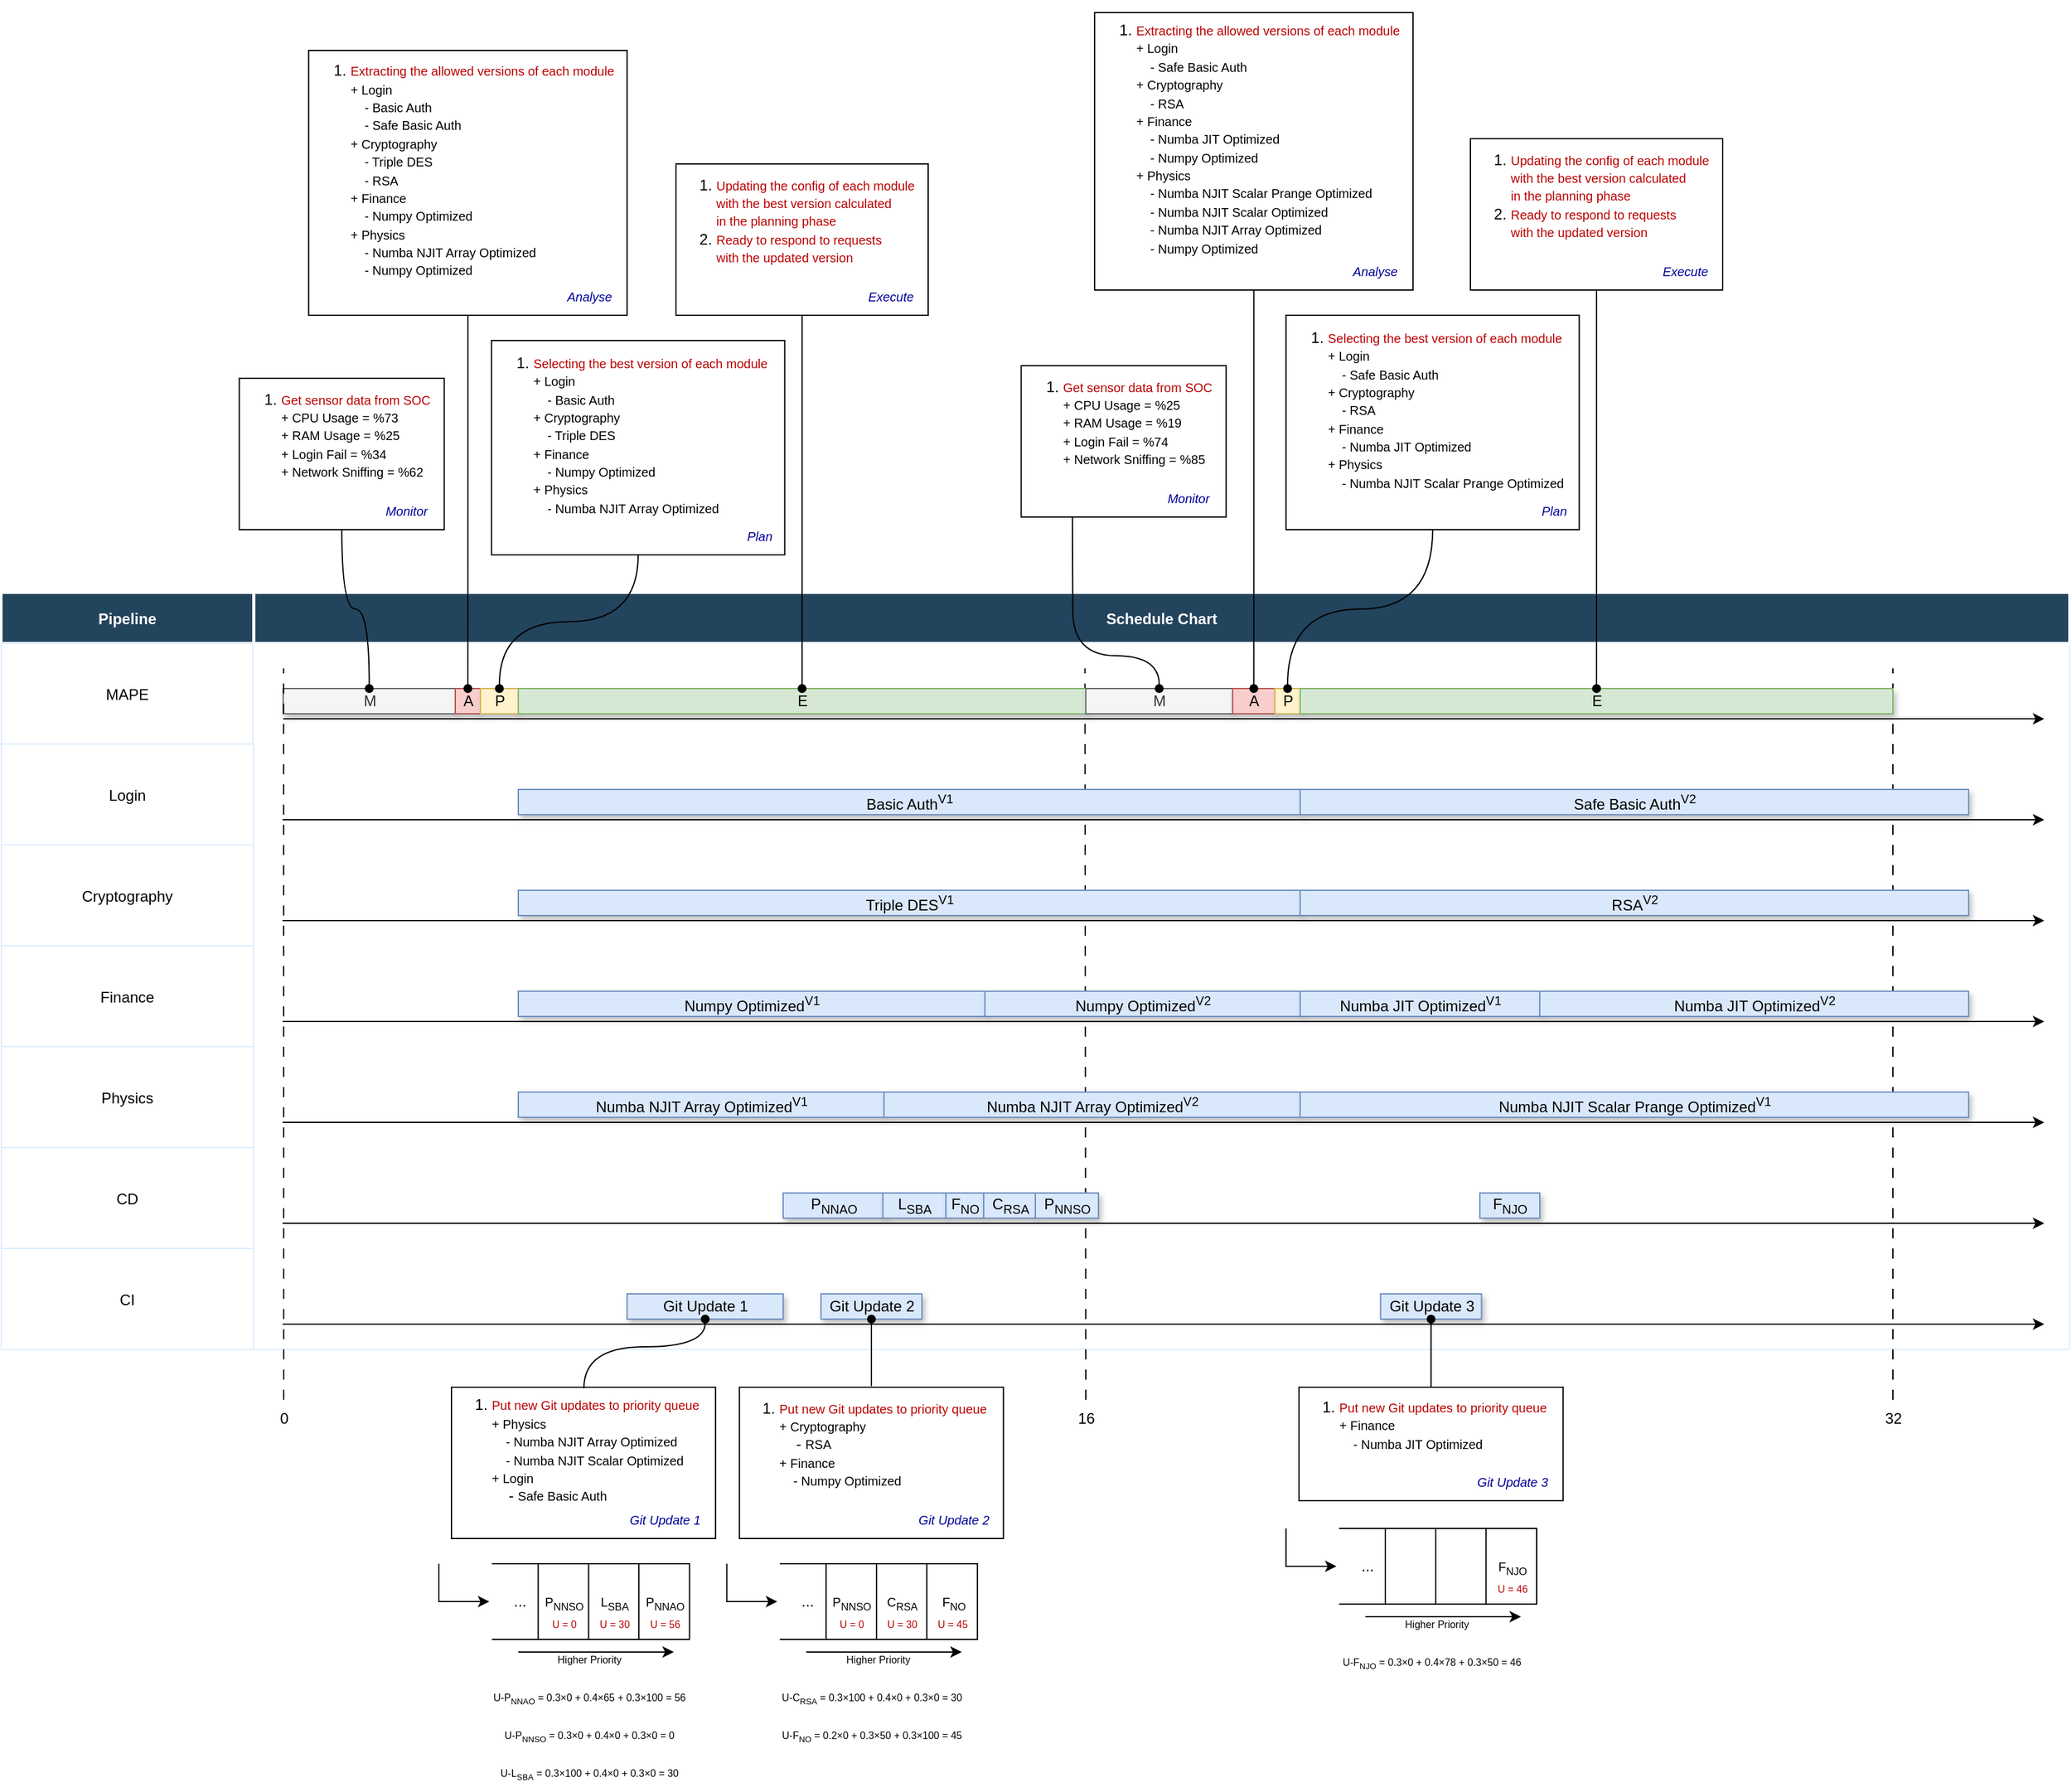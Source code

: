 <mxfile version="26.0.5">
  <diagram name="Page-1" id="WAwnW2iUXq9Dt1IIiqUG">
    <mxGraphModel dx="2359" dy="804" grid="1" gridSize="10" guides="1" tooltips="1" connect="1" arrows="1" fold="1" page="1" pageScale="1" pageWidth="850" pageHeight="1100" math="0" shadow="0">
      <root>
        <mxCell id="0" />
        <mxCell id="1" parent="0" />
        <mxCell id="BZpjL1oOdw-9vf9fY1qN-2" value="Pipeline" style="fillColor=#23445D;strokeColor=#FFFFFF;strokeWidth=2;fontColor=#FFFFFF;fontStyle=1" parent="1" vertex="1">
          <mxGeometry x="-200" y="920" width="200" height="40" as="geometry" />
        </mxCell>
        <mxCell id="BZpjL1oOdw-9vf9fY1qN-4" value="MAPE" style="align=center;strokeColor=#DEEDFF" parent="1" vertex="1">
          <mxGeometry x="-200" y="960" width="200" height="80" as="geometry" />
        </mxCell>
        <mxCell id="BZpjL1oOdw-9vf9fY1qN-19" value="" style="align=center;strokeColor=#DEEDFF" parent="1" vertex="1">
          <mxGeometry x="-0.5" y="960" width="1440.5" height="560" as="geometry" />
        </mxCell>
        <mxCell id="BZpjL1oOdw-9vf9fY1qN-21" value="" style="edgeStyle=none;orthogonalLoop=1;jettySize=auto;html=1;rounded=0;" parent="1" edge="1">
          <mxGeometry width="100" relative="1" as="geometry">
            <mxPoint x="23.57" y="1020" as="sourcePoint" />
            <mxPoint x="1420" y="1020" as="targetPoint" />
            <Array as="points" />
          </mxGeometry>
        </mxCell>
        <mxCell id="BZpjL1oOdw-9vf9fY1qN-22" value="M" style="align=center;strokeColor=#666666;html=1;fillColor=#f5f5f5;shadow=1;fontColor=#333333;" parent="1" vertex="1">
          <mxGeometry x="23.57" y="996" width="136.43" height="20" as="geometry" />
        </mxCell>
        <mxCell id="BZpjL1oOdw-9vf9fY1qN-49" value="Schedule Chart" style="fillColor=#23445D;strokeColor=#FFFFFF;strokeWidth=2;fontColor=#FFFFFF;fontStyle=1" parent="1" vertex="1">
          <mxGeometry x="0.5" y="920" width="1439.5" height="40" as="geometry" />
        </mxCell>
        <mxCell id="BZpjL1oOdw-9vf9fY1qN-57" value="Login" style="align=center;strokeColor=#DEEDFF" parent="1" vertex="1">
          <mxGeometry x="-200" y="1040" width="200" height="80" as="geometry" />
        </mxCell>
        <mxCell id="BZpjL1oOdw-9vf9fY1qN-58" value="" style="edgeStyle=none;orthogonalLoop=1;jettySize=auto;html=1;rounded=0;" parent="1" edge="1">
          <mxGeometry width="100" relative="1" as="geometry">
            <mxPoint x="23.07" y="1100" as="sourcePoint" />
            <mxPoint x="1420" y="1100" as="targetPoint" />
            <Array as="points" />
          </mxGeometry>
        </mxCell>
        <mxCell id="BZpjL1oOdw-9vf9fY1qN-61" value="Cryptography" style="align=center;strokeColor=#DEEDFF" parent="1" vertex="1">
          <mxGeometry x="-200" y="1120" width="200" height="80" as="geometry" />
        </mxCell>
        <mxCell id="BZpjL1oOdw-9vf9fY1qN-62" value="" style="edgeStyle=none;orthogonalLoop=1;jettySize=auto;html=1;rounded=0;" parent="1" edge="1">
          <mxGeometry width="100" relative="1" as="geometry">
            <mxPoint x="23.07" y="1180" as="sourcePoint" />
            <mxPoint x="1420" y="1180" as="targetPoint" />
            <Array as="points" />
          </mxGeometry>
        </mxCell>
        <mxCell id="BZpjL1oOdw-9vf9fY1qN-65" value="Finance" style="align=center;strokeColor=#DEEDFF" parent="1" vertex="1">
          <mxGeometry x="-200" y="1200" width="200" height="80" as="geometry" />
        </mxCell>
        <mxCell id="BZpjL1oOdw-9vf9fY1qN-66" value="" style="edgeStyle=none;orthogonalLoop=1;jettySize=auto;html=1;rounded=0;" parent="1" edge="1">
          <mxGeometry width="100" relative="1" as="geometry">
            <mxPoint x="23.07" y="1260" as="sourcePoint" />
            <mxPoint x="1420" y="1260" as="targetPoint" />
            <Array as="points" />
          </mxGeometry>
        </mxCell>
        <mxCell id="BZpjL1oOdw-9vf9fY1qN-69" value="Physics" style="align=center;strokeColor=#DEEDFF" parent="1" vertex="1">
          <mxGeometry x="-200" y="1280" width="200" height="80" as="geometry" />
        </mxCell>
        <mxCell id="BZpjL1oOdw-9vf9fY1qN-70" value="" style="edgeStyle=none;orthogonalLoop=1;jettySize=auto;html=1;rounded=0;" parent="1" edge="1">
          <mxGeometry width="100" relative="1" as="geometry">
            <mxPoint x="23.07" y="1340" as="sourcePoint" />
            <mxPoint x="1420" y="1340" as="targetPoint" />
            <Array as="points" />
          </mxGeometry>
        </mxCell>
        <mxCell id="BZpjL1oOdw-9vf9fY1qN-73" value="" style="edgeStyle=none;orthogonalLoop=1;jettySize=auto;html=1;rounded=0;endArrow=none;endFill=0;dashed=1;dashPattern=8 8;" parent="1" edge="1">
          <mxGeometry width="100" relative="1" as="geometry">
            <mxPoint x="1300" y="1560" as="sourcePoint" />
            <mxPoint x="1300" y="980" as="targetPoint" />
            <Array as="points" />
          </mxGeometry>
        </mxCell>
        <mxCell id="BZpjL1oOdw-9vf9fY1qN-74" value="" style="edgeStyle=none;orthogonalLoop=1;jettySize=auto;html=1;rounded=0;endArrow=none;endFill=0;dashed=1;dashPattern=8 8;" parent="1" edge="1">
          <mxGeometry width="100" relative="1" as="geometry">
            <mxPoint x="660" y="1560" as="sourcePoint" />
            <mxPoint x="659.29" y="980" as="targetPoint" />
            <Array as="points" />
          </mxGeometry>
        </mxCell>
        <mxCell id="BZpjL1oOdw-9vf9fY1qN-76" value="32" style="text;html=1;align=center;verticalAlign=middle;resizable=0;points=[];autosize=1;strokeColor=none;fillColor=none;" parent="1" vertex="1">
          <mxGeometry x="1280" y="1560" width="40" height="30" as="geometry" />
        </mxCell>
        <mxCell id="BZpjL1oOdw-9vf9fY1qN-78" value="A" style="align=center;strokeColor=#b85450;html=1;fillColor=#f8cecc;shadow=1;" parent="1" vertex="1">
          <mxGeometry x="160" y="996" width="20" height="20" as="geometry" />
        </mxCell>
        <mxCell id="BZpjL1oOdw-9vf9fY1qN-79" value="P" style="align=center;strokeColor=#d6b656;html=1;fillColor=#fff2cc;shadow=1;" parent="1" vertex="1">
          <mxGeometry x="180" y="996" width="30" height="20" as="geometry" />
        </mxCell>
        <mxCell id="BZpjL1oOdw-9vf9fY1qN-80" value="E" style="align=center;html=1;shadow=1;fillColor=#d5e8d4;strokeColor=#82b366;" parent="1" vertex="1">
          <mxGeometry x="210" y="996" width="450" height="20" as="geometry" />
        </mxCell>
        <mxCell id="BZpjL1oOdw-9vf9fY1qN-81" value="Basic Auth&lt;sup&gt;V1&lt;/sup&gt;" style="align=center;strokeColor=#6c8ebf;html=1;fillColor=#dae8fc;shadow=1;" parent="1" vertex="1">
          <mxGeometry x="210" y="1076" width="620" height="20" as="geometry" />
        </mxCell>
        <mxCell id="BZpjL1oOdw-9vf9fY1qN-82" value="M" style="align=center;strokeColor=#666666;html=1;fillColor=#f5f5f5;shadow=1;fontColor=#333333;gradientColor=none;" parent="1" vertex="1">
          <mxGeometry x="660" y="996" width="116.43" height="20" as="geometry" />
        </mxCell>
        <mxCell id="BZpjL1oOdw-9vf9fY1qN-84" value="A" style="align=center;strokeColor=#b85450;html=1;fillColor=#f8cecc;shadow=1;" parent="1" vertex="1">
          <mxGeometry x="776.43" y="996" width="33.57" height="20" as="geometry" />
        </mxCell>
        <mxCell id="BZpjL1oOdw-9vf9fY1qN-85" value="P" style="align=center;strokeColor=#d6b656;html=1;fillColor=#fff2cc;shadow=1;" parent="1" vertex="1">
          <mxGeometry x="810" y="996" width="20" height="20" as="geometry" />
        </mxCell>
        <mxCell id="BZpjL1oOdw-9vf9fY1qN-86" value="E" style="align=center;html=1;shadow=1;fillColor=#d5e8d4;strokeColor=#82b366;" parent="1" vertex="1">
          <mxGeometry x="830" y="996" width="470" height="20" as="geometry" />
        </mxCell>
        <mxCell id="BZpjL1oOdw-9vf9fY1qN-89" value="Safe Basic Auth&lt;sup&gt;V2&lt;/sup&gt;" style="align=center;strokeColor=#6c8ebf;html=1;fillColor=#dae8fc;shadow=1;" parent="1" vertex="1">
          <mxGeometry x="830" y="1076" width="530" height="20" as="geometry" />
        </mxCell>
        <mxCell id="BZpjL1oOdw-9vf9fY1qN-92" value="Triple DES&lt;sup&gt;V1&lt;/sup&gt;" style="align=center;strokeColor=#6c8ebf;html=1;fillColor=#dae8fc;shadow=1;" parent="1" vertex="1">
          <mxGeometry x="210" y="1156" width="620" height="20" as="geometry" />
        </mxCell>
        <mxCell id="BZpjL1oOdw-9vf9fY1qN-93" value="RSA&lt;sup&gt;V2&lt;/sup&gt;" style="align=center;strokeColor=#6c8ebf;html=1;fillColor=#dae8fc;shadow=1;" parent="1" vertex="1">
          <mxGeometry x="830" y="1156" width="530" height="20" as="geometry" />
        </mxCell>
        <mxCell id="BZpjL1oOdw-9vf9fY1qN-94" value="Numpy Optimized&lt;sup&gt;V1&lt;/sup&gt;" style="align=center;strokeColor=#6c8ebf;html=1;fillColor=#dae8fc;shadow=1;" parent="1" vertex="1">
          <mxGeometry x="210" y="1236" width="370" height="20" as="geometry" />
        </mxCell>
        <mxCell id="BZpjL1oOdw-9vf9fY1qN-96" value="Numba NJIT Array Optimized&lt;sup&gt;V1&lt;/sup&gt;" style="align=center;strokeColor=#6c8ebf;html=1;fillColor=#dae8fc;shadow=1;" parent="1" vertex="1">
          <mxGeometry x="210" y="1316" width="290" height="20" as="geometry" />
        </mxCell>
        <mxCell id="kqgfIq7UCHrtm2Ef_4QJ-14" style="edgeStyle=orthogonalEdgeStyle;rounded=0;orthogonalLoop=1;jettySize=auto;html=1;entryX=0.5;entryY=0;entryDx=0;entryDy=0;endArrow=oval;endFill=1;curved=1;" edge="1" parent="1" source="BZpjL1oOdw-9vf9fY1qN-155" target="BZpjL1oOdw-9vf9fY1qN-22">
          <mxGeometry relative="1" as="geometry" />
        </mxCell>
        <mxCell id="BZpjL1oOdw-9vf9fY1qN-155" value="" style="whiteSpace=wrap;html=1;" parent="1" vertex="1">
          <mxGeometry x="-11.25" y="750" width="162.5" height="120" as="geometry" />
        </mxCell>
        <mxCell id="BZpjL1oOdw-9vf9fY1qN-165" value="&lt;font color=&quot;#000099&quot; style=&quot;font-size: 10px;&quot;&gt;&lt;i style=&quot;&quot;&gt;Monitor&lt;/i&gt;&lt;/font&gt;" style="text;html=1;align=center;verticalAlign=middle;resizable=0;points=[];autosize=1;strokeColor=none;fillColor=none;" parent="1" vertex="1">
          <mxGeometry x="91.25" y="840" width="60" height="30" as="geometry" />
        </mxCell>
        <mxCell id="BZpjL1oOdw-9vf9fY1qN-175" value="&lt;ol&gt;&lt;li&gt;&lt;font style=&quot;font-size: 10px;&quot;&gt;&lt;span style=&quot;color: rgb(186, 0, 0); background-color: transparent;&quot;&gt;Get sensor data from SOC&lt;br&gt;&lt;/span&gt;+ CPU Usage = %73&lt;br&gt;+ RAM Usage = %25&lt;br&gt;+ Login Fail = %34&lt;br&gt;+ Network Sniffing = %62&lt;br&gt;&lt;/font&gt;&lt;/li&gt;&lt;/ol&gt;" style="text;html=1;align=left;verticalAlign=middle;resizable=0;points=[];autosize=1;strokeColor=none;fillColor=none;" parent="1" vertex="1">
          <mxGeometry x="-20" y="740" width="180" height="110" as="geometry" />
        </mxCell>
        <mxCell id="BZpjL1oOdw-9vf9fY1qN-200" style="edgeStyle=orthogonalEdgeStyle;rounded=0;orthogonalLoop=1;jettySize=auto;html=1;entryX=0.5;entryY=0;entryDx=0;entryDy=0;endArrow=oval;endFill=1;" parent="1" source="BZpjL1oOdw-9vf9fY1qN-176" target="BZpjL1oOdw-9vf9fY1qN-78" edge="1">
          <mxGeometry relative="1" as="geometry" />
        </mxCell>
        <mxCell id="BZpjL1oOdw-9vf9fY1qN-176" value="" style="whiteSpace=wrap;html=1;" parent="1" vertex="1">
          <mxGeometry x="43.75" y="490" width="252.5" height="210" as="geometry" />
        </mxCell>
        <mxCell id="BZpjL1oOdw-9vf9fY1qN-177" value="&lt;font color=&quot;#000099&quot; style=&quot;font-size: 10px;&quot;&gt;&lt;i style=&quot;&quot;&gt;Analyse&lt;/i&gt;&lt;/font&gt;" style="text;html=1;align=center;verticalAlign=middle;resizable=0;points=[];autosize=1;strokeColor=none;fillColor=none;" parent="1" vertex="1">
          <mxGeometry x="236.25" y="670" width="60" height="30" as="geometry" />
        </mxCell>
        <mxCell id="BZpjL1oOdw-9vf9fY1qN-178" value="&lt;ol&gt;&lt;li&gt;&lt;font style=&quot;font-size: 10px;&quot;&gt;&lt;span style=&quot;color: rgb(186, 0, 0); background-color: transparent;&quot;&gt;Extracting the allowed versions of each module&lt;br&gt;&lt;/span&gt;+ Login&lt;br&gt;&amp;nbsp; &amp;nbsp; - Basic Auth&lt;br&gt;&amp;nbsp; &amp;nbsp; - Safe Basic Auth&lt;br&gt;+ Cryptography&lt;br&gt;&amp;nbsp; &amp;nbsp; - Triple DES&lt;br&gt;&amp;nbsp; &amp;nbsp; - RSA&lt;br&gt;+ Finance&lt;br&gt;&amp;nbsp; &amp;nbsp; - Numpy Optimized&lt;br&gt;+ Physics&lt;br&gt;&amp;nbsp; &amp;nbsp; - Numba NJIT Array Optimized&lt;br&gt;&amp;nbsp; &amp;nbsp; - Numpy Optimized&lt;br&gt;&lt;/font&gt;&lt;/li&gt;&lt;/ol&gt;" style="text;html=1;align=left;verticalAlign=middle;resizable=0;points=[];autosize=1;strokeColor=none;fillColor=none;" parent="1" vertex="1">
          <mxGeometry x="35" y="480" width="270" height="210" as="geometry" />
        </mxCell>
        <mxCell id="BZpjL1oOdw-9vf9fY1qN-199" style="edgeStyle=orthogonalEdgeStyle;rounded=0;orthogonalLoop=1;jettySize=auto;html=1;entryX=0.5;entryY=0;entryDx=0;entryDy=0;curved=1;endArrow=oval;endFill=1;" parent="1" source="BZpjL1oOdw-9vf9fY1qN-181" target="BZpjL1oOdw-9vf9fY1qN-79" edge="1">
          <mxGeometry relative="1" as="geometry" />
        </mxCell>
        <mxCell id="BZpjL1oOdw-9vf9fY1qN-181" value="" style="whiteSpace=wrap;html=1;" parent="1" vertex="1">
          <mxGeometry x="188.75" y="720" width="232.5" height="170" as="geometry" />
        </mxCell>
        <mxCell id="BZpjL1oOdw-9vf9fY1qN-182" value="&lt;font color=&quot;#000099&quot; style=&quot;font-size: 10px;&quot;&gt;&lt;i style=&quot;&quot;&gt;Plan&lt;/i&gt;&lt;/font&gt;" style="text;html=1;align=center;verticalAlign=middle;resizable=0;points=[];autosize=1;strokeColor=none;fillColor=none;" parent="1" vertex="1">
          <mxGeometry x="381.25" y="860" width="40" height="30" as="geometry" />
        </mxCell>
        <mxCell id="BZpjL1oOdw-9vf9fY1qN-183" value="&lt;ol&gt;&lt;li&gt;&lt;font style=&quot;font-size: 10px;&quot;&gt;&lt;span style=&quot;color: rgb(186, 0, 0); background-color: transparent;&quot;&gt;Selecting the best version of each module&lt;br&gt;&lt;/span&gt;+ Login&lt;br&gt;&amp;nbsp; &amp;nbsp; - Basic Auth&lt;br&gt;+ Cryptography&lt;br&gt;&amp;nbsp; &amp;nbsp; - Triple DES&lt;br&gt;+ Finance&lt;br&gt;&amp;nbsp; &amp;nbsp; - Numpy Optimized&lt;br&gt;+ Physics&lt;br&gt;&amp;nbsp; &amp;nbsp; - Numba NJIT Array Optimized&lt;br&gt;&lt;/font&gt;&lt;/li&gt;&lt;/ol&gt;" style="text;html=1;align=left;verticalAlign=middle;resizable=0;points=[];autosize=1;strokeColor=none;fillColor=none;" parent="1" vertex="1">
          <mxGeometry x="180" y="710" width="250" height="170" as="geometry" />
        </mxCell>
        <mxCell id="BZpjL1oOdw-9vf9fY1qN-201" style="edgeStyle=orthogonalEdgeStyle;rounded=0;orthogonalLoop=1;jettySize=auto;html=1;entryX=0.5;entryY=0;entryDx=0;entryDy=0;endArrow=oval;endFill=1;" parent="1" source="BZpjL1oOdw-9vf9fY1qN-184" target="BZpjL1oOdw-9vf9fY1qN-80" edge="1">
          <mxGeometry relative="1" as="geometry" />
        </mxCell>
        <mxCell id="BZpjL1oOdw-9vf9fY1qN-184" value="" style="whiteSpace=wrap;html=1;" parent="1" vertex="1">
          <mxGeometry x="335" y="580" width="200" height="120" as="geometry" />
        </mxCell>
        <mxCell id="BZpjL1oOdw-9vf9fY1qN-185" value="&lt;font color=&quot;#000099&quot;&gt;&lt;span style=&quot;font-size: 10px;&quot;&gt;&lt;i&gt;Execute&lt;/i&gt;&lt;/span&gt;&lt;/font&gt;" style="text;html=1;align=center;verticalAlign=middle;resizable=0;points=[];autosize=1;strokeColor=none;fillColor=none;" parent="1" vertex="1">
          <mxGeometry x="474.5" y="670" width="60" height="30" as="geometry" />
        </mxCell>
        <mxCell id="BZpjL1oOdw-9vf9fY1qN-186" value="&lt;ol&gt;&lt;li&gt;&lt;font style=&quot;font-size: 10px;&quot;&gt;&lt;span style=&quot;color: rgb(186, 0, 0); background-color: transparent;&quot;&gt;Updating the config of each module &lt;br&gt;with the best version calculated &lt;br&gt;in the planning phase&lt;/span&gt;&lt;/font&gt;&lt;/li&gt;&lt;li&gt;&lt;font color=&quot;#ba0000&quot;&gt;&lt;span style=&quot;font-size: 10px;&quot;&gt;Ready to respond to requests&lt;br&gt;with the updated version&lt;/span&gt;&lt;/font&gt;&lt;br&gt;&lt;/li&gt;&lt;/ol&gt;" style="text;html=1;align=left;verticalAlign=middle;resizable=0;points=[];autosize=1;strokeColor=none;fillColor=none;" parent="1" vertex="1">
          <mxGeometry x="325" y="570" width="220" height="110" as="geometry" />
        </mxCell>
        <mxCell id="BZpjL1oOdw-9vf9fY1qN-224" style="edgeStyle=orthogonalEdgeStyle;rounded=0;orthogonalLoop=1;jettySize=auto;html=1;entryX=0.5;entryY=0;entryDx=0;entryDy=0;endArrow=oval;endFill=1;" parent="1" source="BZpjL1oOdw-9vf9fY1qN-205" target="BZpjL1oOdw-9vf9fY1qN-84" edge="1">
          <mxGeometry relative="1" as="geometry" />
        </mxCell>
        <mxCell id="BZpjL1oOdw-9vf9fY1qN-205" value="" style="whiteSpace=wrap;html=1;" parent="1" vertex="1">
          <mxGeometry x="666.96" y="460" width="252.5" height="220" as="geometry" />
        </mxCell>
        <mxCell id="BZpjL1oOdw-9vf9fY1qN-206" value="&lt;font color=&quot;#000099&quot; style=&quot;font-size: 10px;&quot;&gt;&lt;i style=&quot;&quot;&gt;Analyse&lt;/i&gt;&lt;/font&gt;" style="text;html=1;align=center;verticalAlign=middle;resizable=0;points=[];autosize=1;strokeColor=none;fillColor=none;" parent="1" vertex="1">
          <mxGeometry x="859.46" y="650" width="60" height="30" as="geometry" />
        </mxCell>
        <mxCell id="BZpjL1oOdw-9vf9fY1qN-207" value="&lt;ol&gt;&lt;li&gt;&lt;font style=&quot;font-size: 10px;&quot;&gt;&lt;span style=&quot;color: rgb(186, 0, 0); background-color: transparent;&quot;&gt;Extracting the allowed versions of each module&lt;br&gt;&lt;/span&gt;+ Login&lt;br&gt;&amp;nbsp; &amp;nbsp; - Safe Basic Auth&lt;br&gt;+ Cryptography&lt;br&gt;&amp;nbsp; &amp;nbsp; - RSA&lt;br&gt;+ Finance&lt;br&gt;&amp;nbsp; &amp;nbsp; -&amp;nbsp;Numba JIT Optimized&lt;br&gt;&amp;nbsp; &amp;nbsp; - Numpy Optimized&lt;br&gt;+ Physics&lt;br&gt;&amp;nbsp; &amp;nbsp; -&amp;nbsp;Numba NJIT Scalar Prange Optimized&lt;br&gt;&amp;nbsp; &amp;nbsp; -&amp;nbsp;Numba NJIT Scalar Optimized&lt;br&gt;&amp;nbsp; &amp;nbsp; - Numba NJIT Array Optimized&lt;br&gt;&amp;nbsp; &amp;nbsp; - Numpy Optimized&lt;br&gt;&lt;/font&gt;&lt;/li&gt;&lt;/ol&gt;" style="text;html=1;align=left;verticalAlign=middle;resizable=0;points=[];autosize=1;strokeColor=none;fillColor=none;" parent="1" vertex="1">
          <mxGeometry x="658.21" y="450" width="270" height="220" as="geometry" />
        </mxCell>
        <mxCell id="BZpjL1oOdw-9vf9fY1qN-216" style="edgeStyle=orthogonalEdgeStyle;rounded=0;orthogonalLoop=1;jettySize=auto;html=1;entryX=0.5;entryY=0;entryDx=0;entryDy=0;curved=1;endArrow=oval;endFill=1;" parent="1" source="BZpjL1oOdw-9vf9fY1qN-208" target="BZpjL1oOdw-9vf9fY1qN-85" edge="1">
          <mxGeometry relative="1" as="geometry" />
        </mxCell>
        <mxCell id="BZpjL1oOdw-9vf9fY1qN-208" value="" style="whiteSpace=wrap;html=1;" parent="1" vertex="1">
          <mxGeometry x="818.75" y="700" width="232.5" height="170" as="geometry" />
        </mxCell>
        <mxCell id="BZpjL1oOdw-9vf9fY1qN-209" value="&lt;font color=&quot;#000099&quot; style=&quot;font-size: 10px;&quot;&gt;&lt;i style=&quot;&quot;&gt;Plan&lt;/i&gt;&lt;/font&gt;" style="text;html=1;align=center;verticalAlign=middle;resizable=0;points=[];autosize=1;strokeColor=none;fillColor=none;" parent="1" vertex="1">
          <mxGeometry x="1011.25" y="840" width="40" height="30" as="geometry" />
        </mxCell>
        <mxCell id="BZpjL1oOdw-9vf9fY1qN-210" value="&lt;ol&gt;&lt;li&gt;&lt;font style=&quot;font-size: 10px;&quot;&gt;&lt;span style=&quot;color: rgb(186, 0, 0); background-color: transparent;&quot;&gt;Selecting the best version of each module&lt;br&gt;&lt;/span&gt;+ Login&lt;br&gt;&amp;nbsp; &amp;nbsp; - Safe Basic Auth&lt;br&gt;+ Cryptography&lt;br&gt;&amp;nbsp; &amp;nbsp; - RSA&lt;br&gt;+ Finance&lt;br&gt;&amp;nbsp; &amp;nbsp; - Numba JIT Optimized&lt;br&gt;+ Physics&lt;br&gt;&amp;nbsp; &amp;nbsp; - Numba NJIT Scalar Prange Optimized&lt;br&gt;&lt;/font&gt;&lt;/li&gt;&lt;/ol&gt;" style="text;html=1;align=left;verticalAlign=middle;resizable=0;points=[];autosize=1;strokeColor=none;fillColor=none;" parent="1" vertex="1">
          <mxGeometry x="810" y="690" width="250" height="170" as="geometry" />
        </mxCell>
        <mxCell id="BZpjL1oOdw-9vf9fY1qN-218" style="edgeStyle=orthogonalEdgeStyle;rounded=0;orthogonalLoop=1;jettySize=auto;html=1;entryX=0.5;entryY=0;entryDx=0;entryDy=0;endArrow=oval;endFill=1;" parent="1" source="BZpjL1oOdw-9vf9fY1qN-211" target="BZpjL1oOdw-9vf9fY1qN-86" edge="1">
          <mxGeometry relative="1" as="geometry" />
        </mxCell>
        <mxCell id="BZpjL1oOdw-9vf9fY1qN-211" value="" style="whiteSpace=wrap;html=1;" parent="1" vertex="1">
          <mxGeometry x="965" y="560" width="200" height="120" as="geometry" />
        </mxCell>
        <mxCell id="BZpjL1oOdw-9vf9fY1qN-212" value="&lt;font color=&quot;#000099&quot;&gt;&lt;span style=&quot;font-size: 10px;&quot;&gt;&lt;i&gt;Execute&lt;/i&gt;&lt;/span&gt;&lt;/font&gt;" style="text;html=1;align=center;verticalAlign=middle;resizable=0;points=[];autosize=1;strokeColor=none;fillColor=none;" parent="1" vertex="1">
          <mxGeometry x="1104.5" y="650" width="60" height="30" as="geometry" />
        </mxCell>
        <mxCell id="BZpjL1oOdw-9vf9fY1qN-213" value="&lt;ol&gt;&lt;li&gt;&lt;font style=&quot;font-size: 10px;&quot;&gt;&lt;span style=&quot;color: rgb(186, 0, 0); background-color: transparent;&quot;&gt;Updating the config of each module &lt;br&gt;with the best version calculated &lt;br&gt;in the planning phase&lt;/span&gt;&lt;/font&gt;&lt;/li&gt;&lt;li&gt;&lt;font color=&quot;#ba0000&quot;&gt;&lt;span style=&quot;font-size: 10px;&quot;&gt;Ready to respond to requests&lt;br&gt;with the updated version&lt;/span&gt;&lt;/font&gt;&lt;br&gt;&lt;/li&gt;&lt;/ol&gt;" style="text;html=1;align=left;verticalAlign=middle;resizable=0;points=[];autosize=1;strokeColor=none;fillColor=none;" parent="1" vertex="1">
          <mxGeometry x="955" y="550" width="220" height="110" as="geometry" />
        </mxCell>
        <mxCell id="BZpjL1oOdw-9vf9fY1qN-225" value="CD" style="align=center;strokeColor=#DEEDFF" parent="1" vertex="1">
          <mxGeometry x="-200" y="1360" width="200" height="80" as="geometry" />
        </mxCell>
        <mxCell id="BZpjL1oOdw-9vf9fY1qN-226" value="" style="edgeStyle=none;orthogonalLoop=1;jettySize=auto;html=1;rounded=0;" parent="1" edge="1">
          <mxGeometry width="100" relative="1" as="geometry">
            <mxPoint x="23.07" y="1420" as="sourcePoint" />
            <mxPoint x="1420" y="1420" as="targetPoint" />
            <Array as="points" />
          </mxGeometry>
        </mxCell>
        <mxCell id="BZpjL1oOdw-9vf9fY1qN-228" value="Git Update 1" style="align=center;strokeColor=#6c8ebf;html=1;fillColor=#dae8fc;shadow=1;" parent="1" vertex="1">
          <mxGeometry x="296.25" y="1476" width="123.75" height="20" as="geometry" />
        </mxCell>
        <mxCell id="kqgfIq7UCHrtm2Ef_4QJ-13" style="edgeStyle=orthogonalEdgeStyle;rounded=0;orthogonalLoop=1;jettySize=auto;html=1;entryX=0.5;entryY=0;entryDx=0;entryDy=0;exitX=0.25;exitY=1;exitDx=0;exitDy=0;curved=1;endArrow=oval;endFill=1;" edge="1" parent="1" source="kqgfIq7UCHrtm2Ef_4QJ-5" target="BZpjL1oOdw-9vf9fY1qN-82">
          <mxGeometry relative="1" as="geometry">
            <Array as="points">
              <mxPoint x="649" y="900" />
              <mxPoint x="650" y="900" />
              <mxPoint x="650" y="970" />
              <mxPoint x="718" y="970" />
            </Array>
          </mxGeometry>
        </mxCell>
        <mxCell id="kqgfIq7UCHrtm2Ef_4QJ-5" value="" style="whiteSpace=wrap;html=1;" vertex="1" parent="1">
          <mxGeometry x="608.75" y="740" width="162.5" height="120" as="geometry" />
        </mxCell>
        <mxCell id="kqgfIq7UCHrtm2Ef_4QJ-6" value="&lt;font color=&quot;#000099&quot; style=&quot;font-size: 10px;&quot;&gt;&lt;i style=&quot;&quot;&gt;Monitor&lt;/i&gt;&lt;/font&gt;" style="text;html=1;align=center;verticalAlign=middle;resizable=0;points=[];autosize=1;strokeColor=none;fillColor=none;" vertex="1" parent="1">
          <mxGeometry x="711.25" y="830" width="60" height="30" as="geometry" />
        </mxCell>
        <mxCell id="kqgfIq7UCHrtm2Ef_4QJ-7" value="&lt;ol&gt;&lt;li&gt;&lt;font style=&quot;font-size: 10px;&quot;&gt;&lt;span style=&quot;color: rgb(186, 0, 0); background-color: transparent;&quot;&gt;Get sensor data from SOC&lt;br&gt;&lt;/span&gt;+ CPU Usage = %25&lt;br&gt;+ RAM Usage = %19&lt;br&gt;+ Login Fail = %74&lt;br&gt;+ Network Sniffing = %85&lt;/font&gt;&lt;/li&gt;&lt;/ol&gt;" style="text;html=1;align=left;verticalAlign=middle;resizable=0;points=[];autosize=1;strokeColor=none;fillColor=none;" vertex="1" parent="1">
          <mxGeometry x="600" y="730" width="180" height="110" as="geometry" />
        </mxCell>
        <mxCell id="kqgfIq7UCHrtm2Ef_4QJ-17" value="" style="edgeStyle=none;orthogonalLoop=1;jettySize=auto;html=1;rounded=0;endArrow=none;endFill=0;dashed=1;dashPattern=8 8;" edge="1" parent="1">
          <mxGeometry width="100" relative="1" as="geometry">
            <mxPoint x="24" y="1560" as="sourcePoint" />
            <mxPoint x="23.86" y="980" as="targetPoint" />
            <Array as="points" />
          </mxGeometry>
        </mxCell>
        <mxCell id="kqgfIq7UCHrtm2Ef_4QJ-20" value="CI" style="align=center;strokeColor=#DEEDFF" vertex="1" parent="1">
          <mxGeometry x="-200" y="1440" width="200" height="80" as="geometry" />
        </mxCell>
        <mxCell id="kqgfIq7UCHrtm2Ef_4QJ-21" value="" style="edgeStyle=none;orthogonalLoop=1;jettySize=auto;html=1;rounded=0;" edge="1" parent="1">
          <mxGeometry width="100" relative="1" as="geometry">
            <mxPoint x="23.07" y="1500" as="sourcePoint" />
            <mxPoint x="1420" y="1500" as="targetPoint" />
            <Array as="points" />
          </mxGeometry>
        </mxCell>
        <mxCell id="kqgfIq7UCHrtm2Ef_4QJ-24" value="0" style="text;html=1;align=center;verticalAlign=middle;resizable=0;points=[];autosize=1;strokeColor=none;fillColor=none;" vertex="1" parent="1">
          <mxGeometry x="8.75" y="1560" width="30" height="30" as="geometry" />
        </mxCell>
        <mxCell id="kqgfIq7UCHrtm2Ef_4QJ-25" value="Git Update 2" style="align=center;strokeColor=#6c8ebf;html=1;fillColor=#dae8fc;shadow=1;" vertex="1" parent="1">
          <mxGeometry x="450" y="1476" width="80" height="20" as="geometry" />
        </mxCell>
        <mxCell id="kqgfIq7UCHrtm2Ef_4QJ-29" value="" style="whiteSpace=wrap;html=1;" vertex="1" parent="1">
          <mxGeometry x="157" y="1550" width="209.38" height="120" as="geometry" />
        </mxCell>
        <mxCell id="kqgfIq7UCHrtm2Ef_4QJ-30" value="&lt;font color=&quot;#000099&quot; style=&quot;font-size: 10px;&quot;&gt;&lt;i style=&quot;&quot;&gt;Git Update 1&lt;/i&gt;&lt;/font&gt;" style="text;html=1;align=center;verticalAlign=middle;resizable=0;points=[];autosize=1;strokeColor=none;fillColor=none;" vertex="1" parent="1">
          <mxGeometry x="286.38" y="1640" width="80" height="30" as="geometry" />
        </mxCell>
        <mxCell id="kqgfIq7UCHrtm2Ef_4QJ-31" value="&lt;ol&gt;&lt;li&gt;&lt;font style=&quot;color: rgb(186, 0, 0);&quot;&gt;&lt;span style=&quot;font-size: 10px;&quot;&gt;Put new Git updates to priority queue&lt;/span&gt;&lt;br&gt;&lt;/font&gt;&lt;span style=&quot;font-size: 10px;&quot;&gt;+ Physics&lt;/span&gt;&lt;br&gt;&lt;span style=&quot;font-size: 10px;&quot;&gt;&amp;nbsp; &amp;nbsp; -&amp;nbsp;Numba NJIT Array Optimized&lt;/span&gt;&lt;br&gt;&lt;span style=&quot;font-size: 10px;&quot;&gt;&amp;nbsp; &amp;nbsp; - Numba NJIT Scalar Optimized&lt;br&gt;&lt;/span&gt;&lt;span style=&quot;font-size: 10px;&quot;&gt;+ Login&lt;br&gt;&lt;/span&gt;&amp;nbsp; &amp;nbsp; -&amp;nbsp;&lt;span style=&quot;font-size: 10px;&quot;&gt;Safe Basic Auth&lt;/span&gt;&lt;br&gt;&lt;/li&gt;&lt;/ol&gt;" style="text;html=1;align=left;verticalAlign=middle;resizable=0;points=[];autosize=1;strokeColor=none;fillColor=none;" vertex="1" parent="1">
          <mxGeometry x="147" y="1540" width="230" height="120" as="geometry" />
        </mxCell>
        <mxCell id="kqgfIq7UCHrtm2Ef_4QJ-37" style="edgeStyle=orthogonalEdgeStyle;rounded=0;orthogonalLoop=1;jettySize=auto;html=1;entryX=0.5;entryY=0.091;entryDx=0;entryDy=0;entryPerimeter=0;endArrow=none;endFill=0;startArrow=oval;startFill=1;curved=1;" edge="1" parent="1" source="BZpjL1oOdw-9vf9fY1qN-228" target="kqgfIq7UCHrtm2Ef_4QJ-31">
          <mxGeometry relative="1" as="geometry" />
        </mxCell>
        <mxCell id="kqgfIq7UCHrtm2Ef_4QJ-41" value="" style="whiteSpace=wrap;html=1;" vertex="1" parent="1">
          <mxGeometry x="385.31" y="1550" width="209.38" height="120" as="geometry" />
        </mxCell>
        <mxCell id="kqgfIq7UCHrtm2Ef_4QJ-42" value="&lt;font color=&quot;#000099&quot; style=&quot;font-size: 10px;&quot;&gt;&lt;i style=&quot;&quot;&gt;Git Update 2&lt;/i&gt;&lt;/font&gt;" style="text;html=1;align=center;verticalAlign=middle;resizable=0;points=[];autosize=1;strokeColor=none;fillColor=none;" vertex="1" parent="1">
          <mxGeometry x="514.69" y="1640" width="80" height="30" as="geometry" />
        </mxCell>
        <mxCell id="kqgfIq7UCHrtm2Ef_4QJ-43" value="&lt;ol&gt;&lt;li&gt;&lt;font style=&quot;color: rgb(186, 0, 0);&quot;&gt;&lt;span style=&quot;font-size: 10px;&quot;&gt;Put new Git updates to priority queue&lt;/span&gt;&lt;br&gt;&lt;/font&gt;&lt;span style=&quot;font-size: 10px;&quot;&gt;+ Cryptography&lt;br&gt;&lt;/span&gt;&amp;nbsp; &amp;nbsp; -&amp;nbsp;&lt;span style=&quot;font-size: 10px;&quot;&gt;RSA&lt;br&gt;+&amp;nbsp;Finance&lt;br&gt;&amp;nbsp; &amp;nbsp; -&amp;nbsp;Numpy Optimized&lt;br&gt;&lt;/span&gt;&lt;/li&gt;&lt;/ol&gt;" style="text;html=1;align=left;verticalAlign=middle;resizable=0;points=[];autosize=1;strokeColor=none;fillColor=none;" vertex="1" parent="1">
          <mxGeometry x="375" y="1540" width="230" height="110" as="geometry" />
        </mxCell>
        <mxCell id="kqgfIq7UCHrtm2Ef_4QJ-44" style="edgeStyle=orthogonalEdgeStyle;rounded=0;orthogonalLoop=1;jettySize=auto;html=1;entryX=0.5;entryY=0.083;entryDx=0;entryDy=0;entryPerimeter=0;startArrow=oval;startFill=1;endArrow=none;endFill=0;" edge="1" parent="1" source="kqgfIq7UCHrtm2Ef_4QJ-25" target="kqgfIq7UCHrtm2Ef_4QJ-43">
          <mxGeometry relative="1" as="geometry" />
        </mxCell>
        <mxCell id="kqgfIq7UCHrtm2Ef_4QJ-51" value="" style="rounded=0;whiteSpace=wrap;html=1;" vertex="1" parent="1">
          <mxGeometry x="225.75" y="1690" width="120" height="60" as="geometry" />
        </mxCell>
        <mxCell id="kqgfIq7UCHrtm2Ef_4QJ-53" value="" style="edgeStyle=none;orthogonalLoop=1;jettySize=auto;html=1;rounded=0;endArrow=none;endFill=0;" edge="1" parent="1">
          <mxGeometry width="100" relative="1" as="geometry">
            <mxPoint x="265.75" y="1690" as="sourcePoint" />
            <mxPoint x="265.75" y="1750" as="targetPoint" />
            <Array as="points" />
          </mxGeometry>
        </mxCell>
        <mxCell id="kqgfIq7UCHrtm2Ef_4QJ-54" value="" style="edgeStyle=none;orthogonalLoop=1;jettySize=auto;html=1;rounded=0;endArrow=none;endFill=0;" edge="1" parent="1">
          <mxGeometry width="100" relative="1" as="geometry">
            <mxPoint x="305.59" y="1690" as="sourcePoint" />
            <mxPoint x="305.59" y="1750" as="targetPoint" />
            <Array as="points" />
          </mxGeometry>
        </mxCell>
        <mxCell id="kqgfIq7UCHrtm2Ef_4QJ-55" value="&lt;font style=&quot;font-size: 10px;&quot;&gt;L&lt;sub&gt;SBA&lt;/sub&gt;&lt;/font&gt;" style="text;html=1;align=center;verticalAlign=middle;resizable=0;points=[];autosize=1;strokeColor=none;fillColor=none;rotation=0;" vertex="1" parent="1">
          <mxGeometry x="260.75" y="1705" width="50" height="30" as="geometry" />
        </mxCell>
        <mxCell id="kqgfIq7UCHrtm2Ef_4QJ-56" value="&lt;span style=&quot;font-size: 10px;&quot;&gt;P&lt;sub&gt;NNAO&lt;/sub&gt;&lt;/span&gt;" style="text;html=1;align=center;verticalAlign=middle;resizable=0;points=[];autosize=1;strokeColor=none;fillColor=none;rotation=0;" vertex="1" parent="1">
          <mxGeometry x="301.38" y="1705" width="50" height="30" as="geometry" />
        </mxCell>
        <mxCell id="kqgfIq7UCHrtm2Ef_4QJ-57" value="&lt;span style=&quot;font-size: 10px;&quot;&gt;P&lt;sub&gt;NNSO&lt;/sub&gt;&lt;/span&gt;" style="text;html=1;align=center;verticalAlign=middle;resizable=0;points=[];autosize=1;strokeColor=none;fillColor=none;rotation=0;" vertex="1" parent="1">
          <mxGeometry x="220.75" y="1705" width="50" height="30" as="geometry" />
        </mxCell>
        <mxCell id="kqgfIq7UCHrtm2Ef_4QJ-58" value="" style="endArrow=classic;html=1;rounded=0;" edge="1" parent="1">
          <mxGeometry width="50" height="50" relative="1" as="geometry">
            <mxPoint x="147" y="1690" as="sourcePoint" />
            <mxPoint x="187" y="1720" as="targetPoint" />
            <Array as="points">
              <mxPoint x="147" y="1720" />
            </Array>
          </mxGeometry>
        </mxCell>
        <mxCell id="kqgfIq7UCHrtm2Ef_4QJ-59" value="" style="endArrow=classic;html=1;rounded=0;" edge="1" parent="1">
          <mxGeometry width="50" height="50" relative="1" as="geometry">
            <mxPoint x="210" y="1760" as="sourcePoint" />
            <mxPoint x="333.31" y="1760" as="targetPoint" />
          </mxGeometry>
        </mxCell>
        <mxCell id="kqgfIq7UCHrtm2Ef_4QJ-60" value="" style="endArrow=none;html=1;rounded=0;entryX=0;entryY=0;entryDx=0;entryDy=0;endFill=0;" edge="1" parent="1">
          <mxGeometry width="50" height="50" relative="1" as="geometry">
            <mxPoint x="189.06" y="1690" as="sourcePoint" />
            <mxPoint x="225.75" y="1690" as="targetPoint" />
          </mxGeometry>
        </mxCell>
        <mxCell id="kqgfIq7UCHrtm2Ef_4QJ-61" value="" style="endArrow=none;html=1;rounded=0;entryX=0;entryY=0;entryDx=0;entryDy=0;endFill=0;" edge="1" parent="1">
          <mxGeometry width="50" height="50" relative="1" as="geometry">
            <mxPoint x="189.06" y="1750" as="sourcePoint" />
            <mxPoint x="225.75" y="1750" as="targetPoint" />
          </mxGeometry>
        </mxCell>
        <mxCell id="kqgfIq7UCHrtm2Ef_4QJ-62" value="..." style="text;html=1;align=center;verticalAlign=middle;resizable=0;points=[];autosize=1;strokeColor=none;fillColor=none;" vertex="1" parent="1">
          <mxGeometry x="195.75" y="1705" width="30" height="30" as="geometry" />
        </mxCell>
        <mxCell id="kqgfIq7UCHrtm2Ef_4QJ-63" value="&lt;font style=&quot;font-size: 8px;&quot;&gt;Higher Priority&lt;/font&gt;" style="text;html=1;align=center;verticalAlign=middle;resizable=0;points=[];autosize=1;strokeColor=none;fillColor=none;" vertex="1" parent="1">
          <mxGeometry x="231.25" y="1750" width="70" height="30" as="geometry" />
        </mxCell>
        <mxCell id="kqgfIq7UCHrtm2Ef_4QJ-64" value="" style="rounded=0;whiteSpace=wrap;html=1;" vertex="1" parent="1">
          <mxGeometry x="454.06" y="1690" width="120" height="60" as="geometry" />
        </mxCell>
        <mxCell id="kqgfIq7UCHrtm2Ef_4QJ-65" value="" style="edgeStyle=none;orthogonalLoop=1;jettySize=auto;html=1;rounded=0;endArrow=none;endFill=0;" edge="1" parent="1">
          <mxGeometry width="100" relative="1" as="geometry">
            <mxPoint x="494.06" y="1690" as="sourcePoint" />
            <mxPoint x="494.06" y="1750" as="targetPoint" />
            <Array as="points" />
          </mxGeometry>
        </mxCell>
        <mxCell id="kqgfIq7UCHrtm2Ef_4QJ-66" value="" style="edgeStyle=none;orthogonalLoop=1;jettySize=auto;html=1;rounded=0;endArrow=none;endFill=0;" edge="1" parent="1">
          <mxGeometry width="100" relative="1" as="geometry">
            <mxPoint x="533.9" y="1690" as="sourcePoint" />
            <mxPoint x="533.9" y="1750" as="targetPoint" />
            <Array as="points" />
          </mxGeometry>
        </mxCell>
        <mxCell id="kqgfIq7UCHrtm2Ef_4QJ-67" value="&lt;font style=&quot;font-size: 10px;&quot;&gt;C&lt;sub&gt;RSA&lt;/sub&gt;&lt;/font&gt;" style="text;html=1;align=center;verticalAlign=middle;resizable=0;points=[];autosize=1;strokeColor=none;fillColor=none;rotation=0;" vertex="1" parent="1">
          <mxGeometry x="489.06" y="1705" width="50" height="30" as="geometry" />
        </mxCell>
        <mxCell id="kqgfIq7UCHrtm2Ef_4QJ-68" value="&lt;font style=&quot;font-size: 10px;&quot;&gt;F&lt;sub&gt;NO&lt;/sub&gt;&lt;/font&gt;" style="text;html=1;align=center;verticalAlign=middle;resizable=0;points=[];autosize=1;strokeColor=none;fillColor=none;rotation=0;" vertex="1" parent="1">
          <mxGeometry x="534.69" y="1705" width="40" height="30" as="geometry" />
        </mxCell>
        <mxCell id="kqgfIq7UCHrtm2Ef_4QJ-69" value="&lt;font style=&quot;font-size: 10px;&quot;&gt;P&lt;sub&gt;NNSO&lt;/sub&gt;&lt;/font&gt;" style="text;html=1;align=center;verticalAlign=middle;resizable=0;points=[];autosize=1;strokeColor=none;fillColor=none;rotation=0;" vertex="1" parent="1">
          <mxGeometry x="449.06" y="1705" width="50" height="30" as="geometry" />
        </mxCell>
        <mxCell id="kqgfIq7UCHrtm2Ef_4QJ-70" value="" style="endArrow=classic;html=1;rounded=0;" edge="1" parent="1">
          <mxGeometry width="50" height="50" relative="1" as="geometry">
            <mxPoint x="375.31" y="1690" as="sourcePoint" />
            <mxPoint x="415.31" y="1720" as="targetPoint" />
            <Array as="points">
              <mxPoint x="375.31" y="1720" />
            </Array>
          </mxGeometry>
        </mxCell>
        <mxCell id="kqgfIq7UCHrtm2Ef_4QJ-71" value="" style="endArrow=classic;html=1;rounded=0;" edge="1" parent="1">
          <mxGeometry width="50" height="50" relative="1" as="geometry">
            <mxPoint x="438.31" y="1760" as="sourcePoint" />
            <mxPoint x="561.62" y="1760" as="targetPoint" />
          </mxGeometry>
        </mxCell>
        <mxCell id="kqgfIq7UCHrtm2Ef_4QJ-72" value="" style="endArrow=none;html=1;rounded=0;entryX=0;entryY=0;entryDx=0;entryDy=0;endFill=0;" edge="1" parent="1">
          <mxGeometry width="50" height="50" relative="1" as="geometry">
            <mxPoint x="417.37" y="1690" as="sourcePoint" />
            <mxPoint x="454.06" y="1690" as="targetPoint" />
          </mxGeometry>
        </mxCell>
        <mxCell id="kqgfIq7UCHrtm2Ef_4QJ-73" value="" style="endArrow=none;html=1;rounded=0;entryX=0;entryY=0;entryDx=0;entryDy=0;endFill=0;" edge="1" parent="1">
          <mxGeometry width="50" height="50" relative="1" as="geometry">
            <mxPoint x="417.37" y="1750" as="sourcePoint" />
            <mxPoint x="454.06" y="1750" as="targetPoint" />
          </mxGeometry>
        </mxCell>
        <mxCell id="kqgfIq7UCHrtm2Ef_4QJ-74" value="..." style="text;html=1;align=center;verticalAlign=middle;resizable=0;points=[];autosize=1;strokeColor=none;fillColor=none;" vertex="1" parent="1">
          <mxGeometry x="424.06" y="1705" width="30" height="30" as="geometry" />
        </mxCell>
        <mxCell id="kqgfIq7UCHrtm2Ef_4QJ-75" value="&lt;font style=&quot;font-size: 8px;&quot;&gt;Higher Priority&lt;/font&gt;" style="text;html=1;align=center;verticalAlign=middle;resizable=0;points=[];autosize=1;strokeColor=none;fillColor=none;" vertex="1" parent="1">
          <mxGeometry x="459.56" y="1750" width="70" height="30" as="geometry" />
        </mxCell>
        <mxCell id="kqgfIq7UCHrtm2Ef_4QJ-76" value="&lt;font style=&quot;font-size: 8px;&quot;&gt;&lt;font style=&quot;&quot;&gt;U-&lt;/font&gt;&lt;font style=&quot;&quot;&gt;P&lt;sub style=&quot;&quot;&gt;NNAO&lt;/sub&gt; = 0.3×0 + 0.4×65 + 0.3×100 = 56&lt;/font&gt;&lt;/font&gt;" style="text;html=1;align=center;verticalAlign=middle;resizable=0;points=[];autosize=1;strokeColor=none;fillColor=none;" vertex="1" parent="1">
          <mxGeometry x="176.25" y="1780" width="180" height="30" as="geometry" />
        </mxCell>
        <mxCell id="kqgfIq7UCHrtm2Ef_4QJ-77" value="&lt;font style=&quot;font-size: 8px;&quot;&gt;&lt;font style=&quot;&quot;&gt;U-&lt;/font&gt;&lt;font style=&quot;&quot;&gt;P&lt;sub style=&quot;&quot;&gt;NNSO&lt;/sub&gt;&amp;nbsp;= 0.3×0 + 0.4×0 + 0.3×0 = 0&lt;/font&gt;&lt;/font&gt;" style="text;html=1;align=center;verticalAlign=middle;resizable=0;points=[];autosize=1;strokeColor=none;fillColor=none;" vertex="1" parent="1">
          <mxGeometry x="186.25" y="1810" width="160" height="30" as="geometry" />
        </mxCell>
        <mxCell id="kqgfIq7UCHrtm2Ef_4QJ-78" value="&lt;font style=&quot;font-size: 8px;&quot;&gt;&lt;font style=&quot;&quot;&gt;U-&lt;/font&gt;&lt;font style=&quot;&quot;&gt;L&lt;sub style=&quot;&quot;&gt;SBA&lt;/sub&gt; = 0.3×100 + 0.4×0 + 0.3×0 = 30&lt;/font&gt;&lt;/font&gt;" style="text;html=1;align=center;verticalAlign=middle;resizable=0;points=[];autosize=1;strokeColor=none;fillColor=none;" vertex="1" parent="1">
          <mxGeometry x="186.25" y="1840" width="160" height="30" as="geometry" />
        </mxCell>
        <mxCell id="kqgfIq7UCHrtm2Ef_4QJ-80" value="16" style="text;html=1;align=center;verticalAlign=middle;resizable=0;points=[];autosize=1;strokeColor=none;fillColor=none;" vertex="1" parent="1">
          <mxGeometry x="640" y="1560" width="40" height="30" as="geometry" />
        </mxCell>
        <mxCell id="kqgfIq7UCHrtm2Ef_4QJ-81" value="&lt;font style=&quot;font-size: 8px;&quot;&gt;&lt;font style=&quot;&quot;&gt;U-C&lt;/font&gt;&lt;font style=&quot;&quot;&gt;&lt;sub style=&quot;&quot;&gt;RSA&lt;/sub&gt;&amp;nbsp;= 0.3×100 + 0.4×0 + 0.3×0 = 30&lt;/font&gt;&lt;/font&gt;" style="text;html=1;align=center;verticalAlign=middle;resizable=0;points=[];autosize=1;strokeColor=none;fillColor=none;" vertex="1" parent="1">
          <mxGeometry x="405" y="1780" width="170" height="30" as="geometry" />
        </mxCell>
        <mxCell id="kqgfIq7UCHrtm2Ef_4QJ-82" value="&lt;font style=&quot;font-size: 8px;&quot;&gt;&lt;font style=&quot;&quot;&gt;U-F&lt;/font&gt;&lt;font style=&quot;&quot;&gt;&lt;sub style=&quot;&quot;&gt;NO&lt;/sub&gt;&amp;nbsp;= 0.2×0 + 0.3×50 + 0.3×100 = 45&lt;/font&gt;&lt;/font&gt;" style="text;html=1;align=center;verticalAlign=middle;resizable=0;points=[];autosize=1;strokeColor=none;fillColor=none;" vertex="1" parent="1">
          <mxGeometry x="405" y="1810" width="170" height="30" as="geometry" />
        </mxCell>
        <mxCell id="kqgfIq7UCHrtm2Ef_4QJ-84" value="P&lt;sub&gt;NNAO&lt;/sub&gt;" style="align=center;strokeColor=#6c8ebf;html=1;fillColor=#dae8fc;shadow=1;" vertex="1" parent="1">
          <mxGeometry x="420" y="1396" width="80" height="20" as="geometry" />
        </mxCell>
        <mxCell id="kqgfIq7UCHrtm2Ef_4QJ-90" value="&lt;font style=&quot;font-size: 8px;&quot;&gt;&lt;font style=&quot;color: rgb(186, 0, 0);&quot;&gt;U = 56&lt;/font&gt;&lt;/font&gt;" style="text;html=1;align=center;verticalAlign=middle;resizable=0;points=[];autosize=1;strokeColor=none;fillColor=none;" vertex="1" parent="1">
          <mxGeometry x="301.38" y="1722" width="50" height="30" as="geometry" />
        </mxCell>
        <mxCell id="kqgfIq7UCHrtm2Ef_4QJ-91" value="&lt;font style=&quot;font-size: 8px;&quot;&gt;&lt;font style=&quot;color: rgb(186, 0, 0);&quot;&gt;U = 30&lt;/font&gt;&lt;/font&gt;" style="text;html=1;align=center;verticalAlign=middle;resizable=0;points=[];autosize=1;strokeColor=none;fillColor=none;" vertex="1" parent="1">
          <mxGeometry x="260.75" y="1722" width="50" height="30" as="geometry" />
        </mxCell>
        <mxCell id="kqgfIq7UCHrtm2Ef_4QJ-92" value="&lt;font style=&quot;font-size: 8px;&quot;&gt;&lt;font style=&quot;color: rgb(186, 0, 0);&quot;&gt;U = 0&lt;/font&gt;&lt;/font&gt;" style="text;html=1;align=center;verticalAlign=middle;resizable=0;points=[];autosize=1;strokeColor=none;fillColor=none;" vertex="1" parent="1">
          <mxGeometry x="225.75" y="1722" width="40" height="30" as="geometry" />
        </mxCell>
        <mxCell id="kqgfIq7UCHrtm2Ef_4QJ-96" value="&lt;font style=&quot;font-size: 8px;&quot;&gt;&lt;font style=&quot;color: rgb(186, 0, 0);&quot;&gt;U = 45&lt;/font&gt;&lt;/font&gt;" style="text;html=1;align=center;verticalAlign=middle;resizable=0;points=[];autosize=1;strokeColor=none;fillColor=none;" vertex="1" parent="1">
          <mxGeometry x="529.06" y="1722" width="50" height="30" as="geometry" />
        </mxCell>
        <mxCell id="kqgfIq7UCHrtm2Ef_4QJ-97" value="&lt;font style=&quot;font-size: 8px;&quot;&gt;&lt;font style=&quot;color: rgb(186, 0, 0);&quot;&gt;U = 30&lt;/font&gt;&lt;/font&gt;" style="text;html=1;align=center;verticalAlign=middle;resizable=0;points=[];autosize=1;strokeColor=none;fillColor=none;" vertex="1" parent="1">
          <mxGeometry x="489.06" y="1722" width="50" height="30" as="geometry" />
        </mxCell>
        <mxCell id="kqgfIq7UCHrtm2Ef_4QJ-98" value="&lt;font style=&quot;font-size: 8px;&quot;&gt;&lt;font style=&quot;color: rgb(186, 0, 0);&quot;&gt;U = 0&lt;/font&gt;&lt;/font&gt;" style="text;html=1;align=center;verticalAlign=middle;resizable=0;points=[];autosize=1;strokeColor=none;fillColor=none;" vertex="1" parent="1">
          <mxGeometry x="454.06" y="1722" width="40" height="30" as="geometry" />
        </mxCell>
        <mxCell id="kqgfIq7UCHrtm2Ef_4QJ-99" value="Git Update 3" style="align=center;strokeColor=#6c8ebf;html=1;fillColor=#dae8fc;shadow=1;" vertex="1" parent="1">
          <mxGeometry x="893.75" y="1476" width="80" height="20" as="geometry" />
        </mxCell>
        <mxCell id="kqgfIq7UCHrtm2Ef_4QJ-121" style="edgeStyle=orthogonalEdgeStyle;rounded=0;orthogonalLoop=1;jettySize=auto;html=1;entryX=0.5;entryY=1;entryDx=0;entryDy=0;endArrow=oval;endFill=1;" edge="1" parent="1" source="kqgfIq7UCHrtm2Ef_4QJ-100" target="kqgfIq7UCHrtm2Ef_4QJ-99">
          <mxGeometry relative="1" as="geometry" />
        </mxCell>
        <mxCell id="kqgfIq7UCHrtm2Ef_4QJ-100" value="" style="whiteSpace=wrap;html=1;" vertex="1" parent="1">
          <mxGeometry x="829.06" y="1550" width="209.38" height="90" as="geometry" />
        </mxCell>
        <mxCell id="kqgfIq7UCHrtm2Ef_4QJ-101" value="&lt;font color=&quot;#000099&quot; style=&quot;font-size: 10px;&quot;&gt;&lt;i style=&quot;&quot;&gt;Git Update 3&lt;/i&gt;&lt;/font&gt;" style="text;html=1;align=center;verticalAlign=middle;resizable=0;points=[];autosize=1;strokeColor=none;fillColor=none;" vertex="1" parent="1">
          <mxGeometry x="958.44" y="1610" width="80" height="30" as="geometry" />
        </mxCell>
        <mxCell id="kqgfIq7UCHrtm2Ef_4QJ-102" value="&lt;ol&gt;&lt;li&gt;&lt;font style=&quot;color: rgb(186, 0, 0);&quot;&gt;&lt;span style=&quot;font-size: 10px;&quot;&gt;Put new Git updates to priority queue&lt;/span&gt;&lt;/font&gt;&lt;span style=&quot;font-size: 10px;&quot;&gt;&lt;br&gt;+&amp;nbsp;Finance&lt;br&gt;&amp;nbsp; &amp;nbsp; -&amp;nbsp;Numba JIT Optimized&lt;br&gt;&lt;/span&gt;&lt;/li&gt;&lt;/ol&gt;" style="text;html=1;align=left;verticalAlign=middle;resizable=0;points=[];autosize=1;strokeColor=none;fillColor=none;" vertex="1" parent="1">
          <mxGeometry x="818.75" y="1540" width="230" height="80" as="geometry" />
        </mxCell>
        <mxCell id="kqgfIq7UCHrtm2Ef_4QJ-104" value="" style="rounded=0;whiteSpace=wrap;html=1;" vertex="1" parent="1">
          <mxGeometry x="897.5" y="1662" width="120" height="60" as="geometry" />
        </mxCell>
        <mxCell id="kqgfIq7UCHrtm2Ef_4QJ-105" value="" style="edgeStyle=none;orthogonalLoop=1;jettySize=auto;html=1;rounded=0;endArrow=none;endFill=0;" edge="1" parent="1">
          <mxGeometry width="100" relative="1" as="geometry">
            <mxPoint x="937.5" y="1662" as="sourcePoint" />
            <mxPoint x="937.5" y="1722" as="targetPoint" />
            <Array as="points" />
          </mxGeometry>
        </mxCell>
        <mxCell id="kqgfIq7UCHrtm2Ef_4QJ-106" value="" style="edgeStyle=none;orthogonalLoop=1;jettySize=auto;html=1;rounded=0;endArrow=none;endFill=0;" edge="1" parent="1">
          <mxGeometry width="100" relative="1" as="geometry">
            <mxPoint x="977.34" y="1662" as="sourcePoint" />
            <mxPoint x="977.34" y="1722" as="targetPoint" />
            <Array as="points" />
          </mxGeometry>
        </mxCell>
        <mxCell id="kqgfIq7UCHrtm2Ef_4QJ-107" value="&lt;span style=&quot;font-size: 10px;&quot;&gt;F&lt;sub&gt;NJO&lt;/sub&gt;&lt;/span&gt;" style="text;html=1;align=center;verticalAlign=middle;resizable=0;points=[];autosize=1;strokeColor=none;fillColor=none;rotation=0;" vertex="1" parent="1">
          <mxGeometry x="972.5" y="1677" width="50" height="30" as="geometry" />
        </mxCell>
        <mxCell id="kqgfIq7UCHrtm2Ef_4QJ-110" value="" style="endArrow=classic;html=1;rounded=0;" edge="1" parent="1">
          <mxGeometry width="50" height="50" relative="1" as="geometry">
            <mxPoint x="818.75" y="1662" as="sourcePoint" />
            <mxPoint x="858.75" y="1692" as="targetPoint" />
            <Array as="points">
              <mxPoint x="818.75" y="1692" />
            </Array>
          </mxGeometry>
        </mxCell>
        <mxCell id="kqgfIq7UCHrtm2Ef_4QJ-111" value="" style="endArrow=classic;html=1;rounded=0;" edge="1" parent="1">
          <mxGeometry width="50" height="50" relative="1" as="geometry">
            <mxPoint x="881.75" y="1732" as="sourcePoint" />
            <mxPoint x="1005.06" y="1732" as="targetPoint" />
          </mxGeometry>
        </mxCell>
        <mxCell id="kqgfIq7UCHrtm2Ef_4QJ-112" value="" style="endArrow=none;html=1;rounded=0;entryX=0;entryY=0;entryDx=0;entryDy=0;endFill=0;" edge="1" parent="1">
          <mxGeometry width="50" height="50" relative="1" as="geometry">
            <mxPoint x="860.81" y="1662" as="sourcePoint" />
            <mxPoint x="897.5" y="1662" as="targetPoint" />
          </mxGeometry>
        </mxCell>
        <mxCell id="kqgfIq7UCHrtm2Ef_4QJ-113" value="" style="endArrow=none;html=1;rounded=0;entryX=0;entryY=0;entryDx=0;entryDy=0;endFill=0;" edge="1" parent="1">
          <mxGeometry width="50" height="50" relative="1" as="geometry">
            <mxPoint x="860.81" y="1722" as="sourcePoint" />
            <mxPoint x="897.5" y="1722" as="targetPoint" />
          </mxGeometry>
        </mxCell>
        <mxCell id="kqgfIq7UCHrtm2Ef_4QJ-114" value="..." style="text;html=1;align=center;verticalAlign=middle;resizable=0;points=[];autosize=1;strokeColor=none;fillColor=none;" vertex="1" parent="1">
          <mxGeometry x="867.5" y="1677" width="30" height="30" as="geometry" />
        </mxCell>
        <mxCell id="kqgfIq7UCHrtm2Ef_4QJ-115" value="&lt;font style=&quot;font-size: 8px;&quot;&gt;Higher Priority&lt;/font&gt;" style="text;html=1;align=center;verticalAlign=middle;resizable=0;points=[];autosize=1;strokeColor=none;fillColor=none;" vertex="1" parent="1">
          <mxGeometry x="903" y="1722" width="70" height="30" as="geometry" />
        </mxCell>
        <mxCell id="kqgfIq7UCHrtm2Ef_4QJ-116" value="&lt;font style=&quot;font-size: 8px;&quot;&gt;&lt;font style=&quot;&quot;&gt;U-F&lt;/font&gt;&lt;font style=&quot;&quot;&gt;&lt;sub style=&quot;&quot;&gt;NJO&lt;/sub&gt;&amp;nbsp;= 0.3×0 + 0.4×78 + 0.3×50 = 46&lt;/font&gt;&lt;/font&gt;" style="text;html=1;align=center;verticalAlign=middle;resizable=0;points=[];autosize=1;strokeColor=none;fillColor=none;" vertex="1" parent="1">
          <mxGeometry x="848.75" y="1752" width="170" height="30" as="geometry" />
        </mxCell>
        <mxCell id="kqgfIq7UCHrtm2Ef_4QJ-118" value="&lt;font style=&quot;font-size: 8px;&quot;&gt;&lt;font style=&quot;color: rgb(186, 0, 0);&quot;&gt;U = 46&lt;/font&gt;&lt;/font&gt;" style="text;html=1;align=center;verticalAlign=middle;resizable=0;points=[];autosize=1;strokeColor=none;fillColor=none;" vertex="1" parent="1">
          <mxGeometry x="972.5" y="1694" width="50" height="30" as="geometry" />
        </mxCell>
        <mxCell id="kqgfIq7UCHrtm2Ef_4QJ-122" value="F&lt;sub&gt;NJO&lt;/sub&gt;" style="align=center;strokeColor=#6c8ebf;html=1;fillColor=#dae8fc;shadow=1;" vertex="1" parent="1">
          <mxGeometry x="972.5" y="1396" width="47.5" height="20" as="geometry" />
        </mxCell>
        <mxCell id="kqgfIq7UCHrtm2Ef_4QJ-124" value="L&lt;sub&gt;SBA&lt;/sub&gt;" style="align=center;strokeColor=#6c8ebf;html=1;fillColor=#dae8fc;shadow=1;" vertex="1" parent="1">
          <mxGeometry x="499.06" y="1396" width="50" height="20" as="geometry" />
        </mxCell>
        <mxCell id="kqgfIq7UCHrtm2Ef_4QJ-125" value="F&lt;sub&gt;NO&lt;/sub&gt;" style="align=center;strokeColor=#6c8ebf;html=1;fillColor=#dae8fc;shadow=1;" vertex="1" parent="1">
          <mxGeometry x="549.06" y="1396" width="30" height="20" as="geometry" />
        </mxCell>
        <mxCell id="kqgfIq7UCHrtm2Ef_4QJ-130" value="C&lt;sub&gt;RSA&lt;/sub&gt;" style="align=center;strokeColor=#6c8ebf;html=1;fillColor=#dae8fc;shadow=1;" vertex="1" parent="1">
          <mxGeometry x="579.06" y="1396" width="40.94" height="20" as="geometry" />
        </mxCell>
        <mxCell id="kqgfIq7UCHrtm2Ef_4QJ-132" value="P&lt;sub&gt;NNSO&lt;/sub&gt;" style="align=center;strokeColor=#6c8ebf;html=1;fillColor=#dae8fc;shadow=1;" vertex="1" parent="1">
          <mxGeometry x="620" y="1396" width="50" height="20" as="geometry" />
        </mxCell>
        <mxCell id="kqgfIq7UCHrtm2Ef_4QJ-133" value="Numba NJIT Array Optimized&lt;sup&gt;V2&lt;/sup&gt;" style="align=center;strokeColor=#6c8ebf;html=1;fillColor=#dae8fc;shadow=1;" vertex="1" parent="1">
          <mxGeometry x="500" y="1316" width="330" height="20" as="geometry" />
        </mxCell>
        <mxCell id="kqgfIq7UCHrtm2Ef_4QJ-134" value="Numba NJIT Scalar Prange Optimized&lt;sup&gt;V1&lt;/sup&gt;" style="align=center;strokeColor=#6c8ebf;html=1;fillColor=#dae8fc;shadow=1;" vertex="1" parent="1">
          <mxGeometry x="830" y="1316" width="530" height="20" as="geometry" />
        </mxCell>
        <mxCell id="kqgfIq7UCHrtm2Ef_4QJ-135" value="Numpy Optimized&lt;sup&gt;V2&lt;/sup&gt;" style="align=center;strokeColor=#6c8ebf;html=1;fillColor=#dae8fc;shadow=1;" vertex="1" parent="1">
          <mxGeometry x="580" y="1236" width="250" height="20" as="geometry" />
        </mxCell>
        <mxCell id="kqgfIq7UCHrtm2Ef_4QJ-136" value="Numba JIT Optimized&lt;sup&gt;V1&lt;/sup&gt;" style="align=center;strokeColor=#6c8ebf;html=1;fillColor=#dae8fc;shadow=1;" vertex="1" parent="1">
          <mxGeometry x="830" y="1236" width="190" height="20" as="geometry" />
        </mxCell>
        <mxCell id="kqgfIq7UCHrtm2Ef_4QJ-139" value="Numba JIT Optimized&lt;sup&gt;V2&lt;/sup&gt;" style="align=center;strokeColor=#6c8ebf;html=1;fillColor=#dae8fc;shadow=1;" vertex="1" parent="1">
          <mxGeometry x="1020" y="1236" width="340" height="20" as="geometry" />
        </mxCell>
      </root>
    </mxGraphModel>
  </diagram>
</mxfile>
